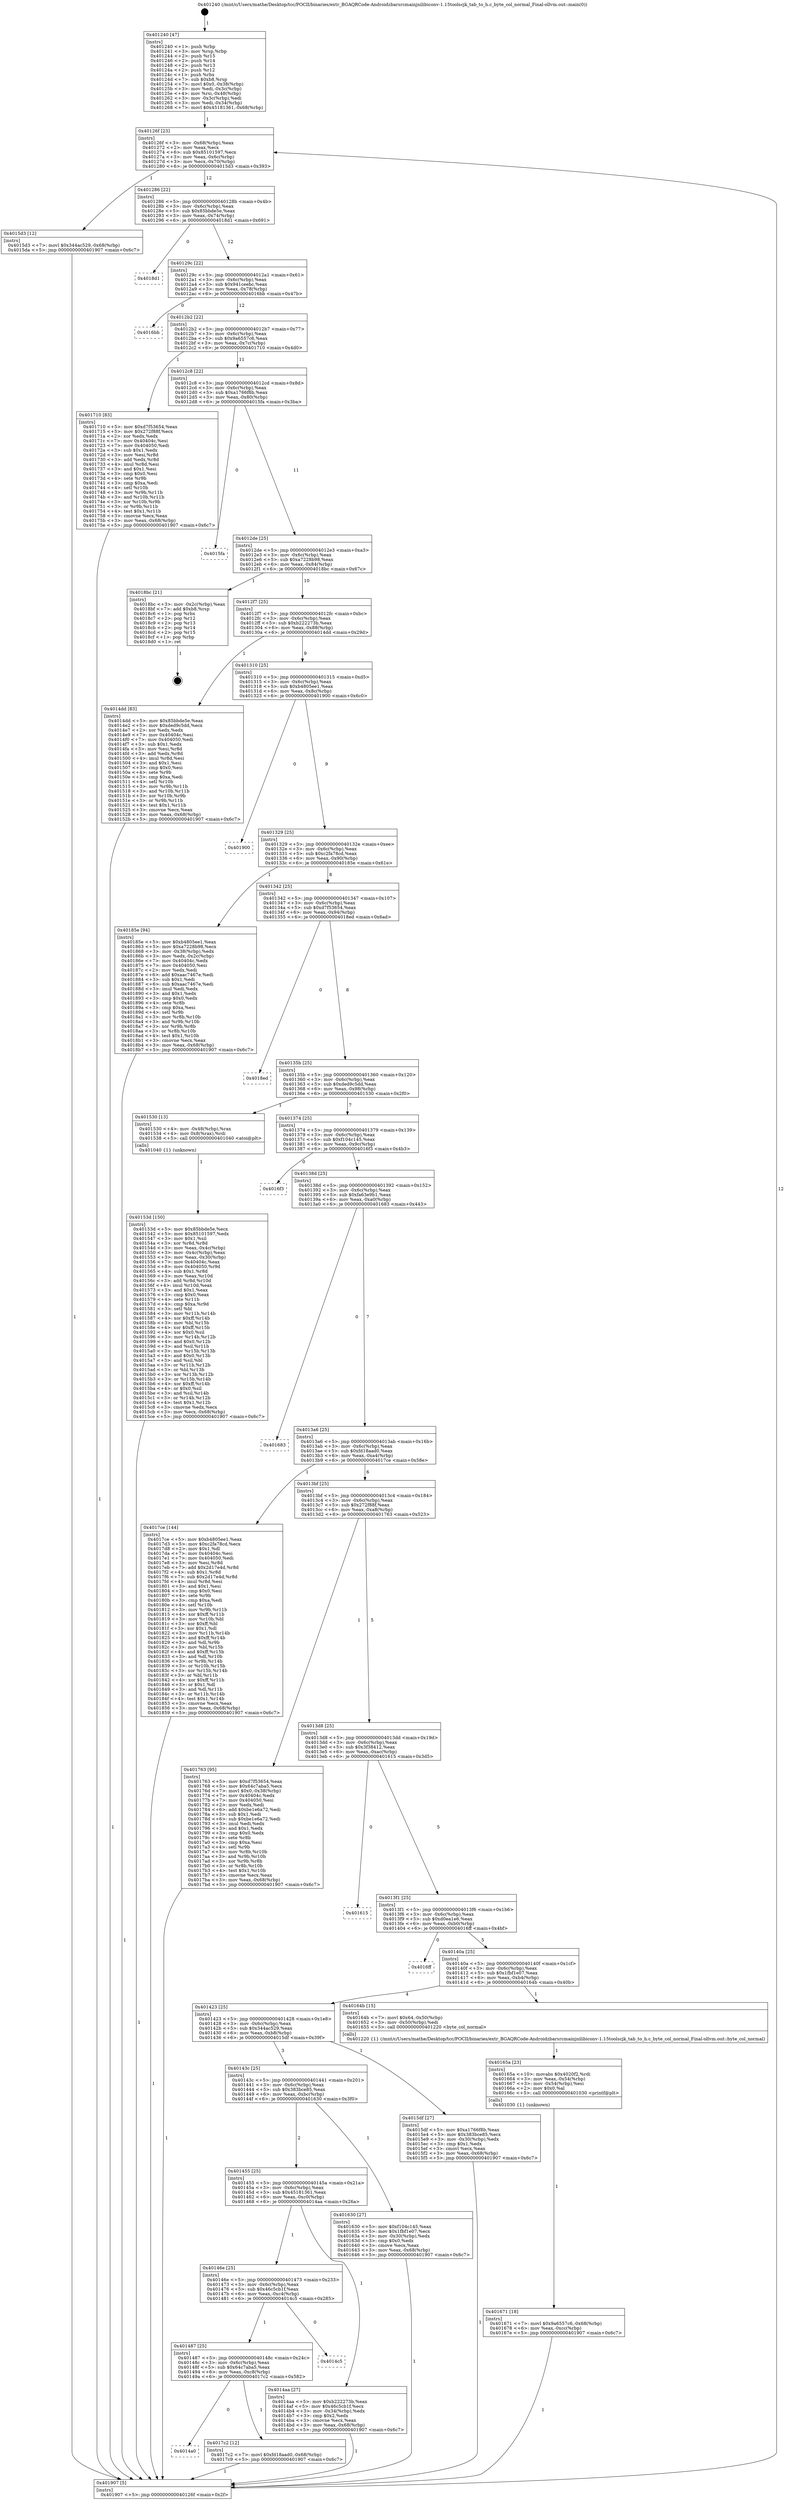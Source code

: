 digraph "0x401240" {
  label = "0x401240 (/mnt/c/Users/mathe/Desktop/tcc/POCII/binaries/extr_BGAQRCode-Androidzbarsrcmainjnilibiconv-1.15toolscjk_tab_to_h.c_byte_col_normal_Final-ollvm.out::main(0))"
  labelloc = "t"
  node[shape=record]

  Entry [label="",width=0.3,height=0.3,shape=circle,fillcolor=black,style=filled]
  "0x40126f" [label="{
     0x40126f [23]\l
     | [instrs]\l
     &nbsp;&nbsp;0x40126f \<+3\>: mov -0x68(%rbp),%eax\l
     &nbsp;&nbsp;0x401272 \<+2\>: mov %eax,%ecx\l
     &nbsp;&nbsp;0x401274 \<+6\>: sub $0x85101597,%ecx\l
     &nbsp;&nbsp;0x40127a \<+3\>: mov %eax,-0x6c(%rbp)\l
     &nbsp;&nbsp;0x40127d \<+3\>: mov %ecx,-0x70(%rbp)\l
     &nbsp;&nbsp;0x401280 \<+6\>: je 00000000004015d3 \<main+0x393\>\l
  }"]
  "0x4015d3" [label="{
     0x4015d3 [12]\l
     | [instrs]\l
     &nbsp;&nbsp;0x4015d3 \<+7\>: movl $0x344ac529,-0x68(%rbp)\l
     &nbsp;&nbsp;0x4015da \<+5\>: jmp 0000000000401907 \<main+0x6c7\>\l
  }"]
  "0x401286" [label="{
     0x401286 [22]\l
     | [instrs]\l
     &nbsp;&nbsp;0x401286 \<+5\>: jmp 000000000040128b \<main+0x4b\>\l
     &nbsp;&nbsp;0x40128b \<+3\>: mov -0x6c(%rbp),%eax\l
     &nbsp;&nbsp;0x40128e \<+5\>: sub $0x85bbde5e,%eax\l
     &nbsp;&nbsp;0x401293 \<+3\>: mov %eax,-0x74(%rbp)\l
     &nbsp;&nbsp;0x401296 \<+6\>: je 00000000004018d1 \<main+0x691\>\l
  }"]
  Exit [label="",width=0.3,height=0.3,shape=circle,fillcolor=black,style=filled,peripheries=2]
  "0x4018d1" [label="{
     0x4018d1\l
  }", style=dashed]
  "0x40129c" [label="{
     0x40129c [22]\l
     | [instrs]\l
     &nbsp;&nbsp;0x40129c \<+5\>: jmp 00000000004012a1 \<main+0x61\>\l
     &nbsp;&nbsp;0x4012a1 \<+3\>: mov -0x6c(%rbp),%eax\l
     &nbsp;&nbsp;0x4012a4 \<+5\>: sub $0x941ceebc,%eax\l
     &nbsp;&nbsp;0x4012a9 \<+3\>: mov %eax,-0x78(%rbp)\l
     &nbsp;&nbsp;0x4012ac \<+6\>: je 00000000004016bb \<main+0x47b\>\l
  }"]
  "0x4014a0" [label="{
     0x4014a0\l
  }", style=dashed]
  "0x4016bb" [label="{
     0x4016bb\l
  }", style=dashed]
  "0x4012b2" [label="{
     0x4012b2 [22]\l
     | [instrs]\l
     &nbsp;&nbsp;0x4012b2 \<+5\>: jmp 00000000004012b7 \<main+0x77\>\l
     &nbsp;&nbsp;0x4012b7 \<+3\>: mov -0x6c(%rbp),%eax\l
     &nbsp;&nbsp;0x4012ba \<+5\>: sub $0x9a6557c6,%eax\l
     &nbsp;&nbsp;0x4012bf \<+3\>: mov %eax,-0x7c(%rbp)\l
     &nbsp;&nbsp;0x4012c2 \<+6\>: je 0000000000401710 \<main+0x4d0\>\l
  }"]
  "0x4017c2" [label="{
     0x4017c2 [12]\l
     | [instrs]\l
     &nbsp;&nbsp;0x4017c2 \<+7\>: movl $0xfd18aad0,-0x68(%rbp)\l
     &nbsp;&nbsp;0x4017c9 \<+5\>: jmp 0000000000401907 \<main+0x6c7\>\l
  }"]
  "0x401710" [label="{
     0x401710 [83]\l
     | [instrs]\l
     &nbsp;&nbsp;0x401710 \<+5\>: mov $0xd7f53654,%eax\l
     &nbsp;&nbsp;0x401715 \<+5\>: mov $0x272f88f,%ecx\l
     &nbsp;&nbsp;0x40171a \<+2\>: xor %edx,%edx\l
     &nbsp;&nbsp;0x40171c \<+7\>: mov 0x40404c,%esi\l
     &nbsp;&nbsp;0x401723 \<+7\>: mov 0x404050,%edi\l
     &nbsp;&nbsp;0x40172a \<+3\>: sub $0x1,%edx\l
     &nbsp;&nbsp;0x40172d \<+3\>: mov %esi,%r8d\l
     &nbsp;&nbsp;0x401730 \<+3\>: add %edx,%r8d\l
     &nbsp;&nbsp;0x401733 \<+4\>: imul %r8d,%esi\l
     &nbsp;&nbsp;0x401737 \<+3\>: and $0x1,%esi\l
     &nbsp;&nbsp;0x40173a \<+3\>: cmp $0x0,%esi\l
     &nbsp;&nbsp;0x40173d \<+4\>: sete %r9b\l
     &nbsp;&nbsp;0x401741 \<+3\>: cmp $0xa,%edi\l
     &nbsp;&nbsp;0x401744 \<+4\>: setl %r10b\l
     &nbsp;&nbsp;0x401748 \<+3\>: mov %r9b,%r11b\l
     &nbsp;&nbsp;0x40174b \<+3\>: and %r10b,%r11b\l
     &nbsp;&nbsp;0x40174e \<+3\>: xor %r10b,%r9b\l
     &nbsp;&nbsp;0x401751 \<+3\>: or %r9b,%r11b\l
     &nbsp;&nbsp;0x401754 \<+4\>: test $0x1,%r11b\l
     &nbsp;&nbsp;0x401758 \<+3\>: cmovne %ecx,%eax\l
     &nbsp;&nbsp;0x40175b \<+3\>: mov %eax,-0x68(%rbp)\l
     &nbsp;&nbsp;0x40175e \<+5\>: jmp 0000000000401907 \<main+0x6c7\>\l
  }"]
  "0x4012c8" [label="{
     0x4012c8 [22]\l
     | [instrs]\l
     &nbsp;&nbsp;0x4012c8 \<+5\>: jmp 00000000004012cd \<main+0x8d\>\l
     &nbsp;&nbsp;0x4012cd \<+3\>: mov -0x6c(%rbp),%eax\l
     &nbsp;&nbsp;0x4012d0 \<+5\>: sub $0xa1766f8b,%eax\l
     &nbsp;&nbsp;0x4012d5 \<+3\>: mov %eax,-0x80(%rbp)\l
     &nbsp;&nbsp;0x4012d8 \<+6\>: je 00000000004015fa \<main+0x3ba\>\l
  }"]
  "0x401487" [label="{
     0x401487 [25]\l
     | [instrs]\l
     &nbsp;&nbsp;0x401487 \<+5\>: jmp 000000000040148c \<main+0x24c\>\l
     &nbsp;&nbsp;0x40148c \<+3\>: mov -0x6c(%rbp),%eax\l
     &nbsp;&nbsp;0x40148f \<+5\>: sub $0x64c7aba5,%eax\l
     &nbsp;&nbsp;0x401494 \<+6\>: mov %eax,-0xc8(%rbp)\l
     &nbsp;&nbsp;0x40149a \<+6\>: je 00000000004017c2 \<main+0x582\>\l
  }"]
  "0x4015fa" [label="{
     0x4015fa\l
  }", style=dashed]
  "0x4012de" [label="{
     0x4012de [25]\l
     | [instrs]\l
     &nbsp;&nbsp;0x4012de \<+5\>: jmp 00000000004012e3 \<main+0xa3\>\l
     &nbsp;&nbsp;0x4012e3 \<+3\>: mov -0x6c(%rbp),%eax\l
     &nbsp;&nbsp;0x4012e6 \<+5\>: sub $0xa7228b98,%eax\l
     &nbsp;&nbsp;0x4012eb \<+6\>: mov %eax,-0x84(%rbp)\l
     &nbsp;&nbsp;0x4012f1 \<+6\>: je 00000000004018bc \<main+0x67c\>\l
  }"]
  "0x4014c5" [label="{
     0x4014c5\l
  }", style=dashed]
  "0x4018bc" [label="{
     0x4018bc [21]\l
     | [instrs]\l
     &nbsp;&nbsp;0x4018bc \<+3\>: mov -0x2c(%rbp),%eax\l
     &nbsp;&nbsp;0x4018bf \<+7\>: add $0xb8,%rsp\l
     &nbsp;&nbsp;0x4018c6 \<+1\>: pop %rbx\l
     &nbsp;&nbsp;0x4018c7 \<+2\>: pop %r12\l
     &nbsp;&nbsp;0x4018c9 \<+2\>: pop %r13\l
     &nbsp;&nbsp;0x4018cb \<+2\>: pop %r14\l
     &nbsp;&nbsp;0x4018cd \<+2\>: pop %r15\l
     &nbsp;&nbsp;0x4018cf \<+1\>: pop %rbp\l
     &nbsp;&nbsp;0x4018d0 \<+1\>: ret\l
  }"]
  "0x4012f7" [label="{
     0x4012f7 [25]\l
     | [instrs]\l
     &nbsp;&nbsp;0x4012f7 \<+5\>: jmp 00000000004012fc \<main+0xbc\>\l
     &nbsp;&nbsp;0x4012fc \<+3\>: mov -0x6c(%rbp),%eax\l
     &nbsp;&nbsp;0x4012ff \<+5\>: sub $0xb222273b,%eax\l
     &nbsp;&nbsp;0x401304 \<+6\>: mov %eax,-0x88(%rbp)\l
     &nbsp;&nbsp;0x40130a \<+6\>: je 00000000004014dd \<main+0x29d\>\l
  }"]
  "0x401671" [label="{
     0x401671 [18]\l
     | [instrs]\l
     &nbsp;&nbsp;0x401671 \<+7\>: movl $0x9a6557c6,-0x68(%rbp)\l
     &nbsp;&nbsp;0x401678 \<+6\>: mov %eax,-0xcc(%rbp)\l
     &nbsp;&nbsp;0x40167e \<+5\>: jmp 0000000000401907 \<main+0x6c7\>\l
  }"]
  "0x4014dd" [label="{
     0x4014dd [83]\l
     | [instrs]\l
     &nbsp;&nbsp;0x4014dd \<+5\>: mov $0x85bbde5e,%eax\l
     &nbsp;&nbsp;0x4014e2 \<+5\>: mov $0xded9c5dd,%ecx\l
     &nbsp;&nbsp;0x4014e7 \<+2\>: xor %edx,%edx\l
     &nbsp;&nbsp;0x4014e9 \<+7\>: mov 0x40404c,%esi\l
     &nbsp;&nbsp;0x4014f0 \<+7\>: mov 0x404050,%edi\l
     &nbsp;&nbsp;0x4014f7 \<+3\>: sub $0x1,%edx\l
     &nbsp;&nbsp;0x4014fa \<+3\>: mov %esi,%r8d\l
     &nbsp;&nbsp;0x4014fd \<+3\>: add %edx,%r8d\l
     &nbsp;&nbsp;0x401500 \<+4\>: imul %r8d,%esi\l
     &nbsp;&nbsp;0x401504 \<+3\>: and $0x1,%esi\l
     &nbsp;&nbsp;0x401507 \<+3\>: cmp $0x0,%esi\l
     &nbsp;&nbsp;0x40150a \<+4\>: sete %r9b\l
     &nbsp;&nbsp;0x40150e \<+3\>: cmp $0xa,%edi\l
     &nbsp;&nbsp;0x401511 \<+4\>: setl %r10b\l
     &nbsp;&nbsp;0x401515 \<+3\>: mov %r9b,%r11b\l
     &nbsp;&nbsp;0x401518 \<+3\>: and %r10b,%r11b\l
     &nbsp;&nbsp;0x40151b \<+3\>: xor %r10b,%r9b\l
     &nbsp;&nbsp;0x40151e \<+3\>: or %r9b,%r11b\l
     &nbsp;&nbsp;0x401521 \<+4\>: test $0x1,%r11b\l
     &nbsp;&nbsp;0x401525 \<+3\>: cmovne %ecx,%eax\l
     &nbsp;&nbsp;0x401528 \<+3\>: mov %eax,-0x68(%rbp)\l
     &nbsp;&nbsp;0x40152b \<+5\>: jmp 0000000000401907 \<main+0x6c7\>\l
  }"]
  "0x401310" [label="{
     0x401310 [25]\l
     | [instrs]\l
     &nbsp;&nbsp;0x401310 \<+5\>: jmp 0000000000401315 \<main+0xd5\>\l
     &nbsp;&nbsp;0x401315 \<+3\>: mov -0x6c(%rbp),%eax\l
     &nbsp;&nbsp;0x401318 \<+5\>: sub $0xb4805ee1,%eax\l
     &nbsp;&nbsp;0x40131d \<+6\>: mov %eax,-0x8c(%rbp)\l
     &nbsp;&nbsp;0x401323 \<+6\>: je 0000000000401900 \<main+0x6c0\>\l
  }"]
  "0x40165a" [label="{
     0x40165a [23]\l
     | [instrs]\l
     &nbsp;&nbsp;0x40165a \<+10\>: movabs $0x4020f2,%rdi\l
     &nbsp;&nbsp;0x401664 \<+3\>: mov %eax,-0x54(%rbp)\l
     &nbsp;&nbsp;0x401667 \<+3\>: mov -0x54(%rbp),%esi\l
     &nbsp;&nbsp;0x40166a \<+2\>: mov $0x0,%al\l
     &nbsp;&nbsp;0x40166c \<+5\>: call 0000000000401030 \<printf@plt\>\l
     | [calls]\l
     &nbsp;&nbsp;0x401030 \{1\} (unknown)\l
  }"]
  "0x401900" [label="{
     0x401900\l
  }", style=dashed]
  "0x401329" [label="{
     0x401329 [25]\l
     | [instrs]\l
     &nbsp;&nbsp;0x401329 \<+5\>: jmp 000000000040132e \<main+0xee\>\l
     &nbsp;&nbsp;0x40132e \<+3\>: mov -0x6c(%rbp),%eax\l
     &nbsp;&nbsp;0x401331 \<+5\>: sub $0xc2fa78cd,%eax\l
     &nbsp;&nbsp;0x401336 \<+6\>: mov %eax,-0x90(%rbp)\l
     &nbsp;&nbsp;0x40133c \<+6\>: je 000000000040185e \<main+0x61e\>\l
  }"]
  "0x40153d" [label="{
     0x40153d [150]\l
     | [instrs]\l
     &nbsp;&nbsp;0x40153d \<+5\>: mov $0x85bbde5e,%ecx\l
     &nbsp;&nbsp;0x401542 \<+5\>: mov $0x85101597,%edx\l
     &nbsp;&nbsp;0x401547 \<+3\>: mov $0x1,%sil\l
     &nbsp;&nbsp;0x40154a \<+3\>: xor %r8d,%r8d\l
     &nbsp;&nbsp;0x40154d \<+3\>: mov %eax,-0x4c(%rbp)\l
     &nbsp;&nbsp;0x401550 \<+3\>: mov -0x4c(%rbp),%eax\l
     &nbsp;&nbsp;0x401553 \<+3\>: mov %eax,-0x30(%rbp)\l
     &nbsp;&nbsp;0x401556 \<+7\>: mov 0x40404c,%eax\l
     &nbsp;&nbsp;0x40155d \<+8\>: mov 0x404050,%r9d\l
     &nbsp;&nbsp;0x401565 \<+4\>: sub $0x1,%r8d\l
     &nbsp;&nbsp;0x401569 \<+3\>: mov %eax,%r10d\l
     &nbsp;&nbsp;0x40156c \<+3\>: add %r8d,%r10d\l
     &nbsp;&nbsp;0x40156f \<+4\>: imul %r10d,%eax\l
     &nbsp;&nbsp;0x401573 \<+3\>: and $0x1,%eax\l
     &nbsp;&nbsp;0x401576 \<+3\>: cmp $0x0,%eax\l
     &nbsp;&nbsp;0x401579 \<+4\>: sete %r11b\l
     &nbsp;&nbsp;0x40157d \<+4\>: cmp $0xa,%r9d\l
     &nbsp;&nbsp;0x401581 \<+3\>: setl %bl\l
     &nbsp;&nbsp;0x401584 \<+3\>: mov %r11b,%r14b\l
     &nbsp;&nbsp;0x401587 \<+4\>: xor $0xff,%r14b\l
     &nbsp;&nbsp;0x40158b \<+3\>: mov %bl,%r15b\l
     &nbsp;&nbsp;0x40158e \<+4\>: xor $0xff,%r15b\l
     &nbsp;&nbsp;0x401592 \<+4\>: xor $0x0,%sil\l
     &nbsp;&nbsp;0x401596 \<+3\>: mov %r14b,%r12b\l
     &nbsp;&nbsp;0x401599 \<+4\>: and $0x0,%r12b\l
     &nbsp;&nbsp;0x40159d \<+3\>: and %sil,%r11b\l
     &nbsp;&nbsp;0x4015a0 \<+3\>: mov %r15b,%r13b\l
     &nbsp;&nbsp;0x4015a3 \<+4\>: and $0x0,%r13b\l
     &nbsp;&nbsp;0x4015a7 \<+3\>: and %sil,%bl\l
     &nbsp;&nbsp;0x4015aa \<+3\>: or %r11b,%r12b\l
     &nbsp;&nbsp;0x4015ad \<+3\>: or %bl,%r13b\l
     &nbsp;&nbsp;0x4015b0 \<+3\>: xor %r13b,%r12b\l
     &nbsp;&nbsp;0x4015b3 \<+3\>: or %r15b,%r14b\l
     &nbsp;&nbsp;0x4015b6 \<+4\>: xor $0xff,%r14b\l
     &nbsp;&nbsp;0x4015ba \<+4\>: or $0x0,%sil\l
     &nbsp;&nbsp;0x4015be \<+3\>: and %sil,%r14b\l
     &nbsp;&nbsp;0x4015c1 \<+3\>: or %r14b,%r12b\l
     &nbsp;&nbsp;0x4015c4 \<+4\>: test $0x1,%r12b\l
     &nbsp;&nbsp;0x4015c8 \<+3\>: cmovne %edx,%ecx\l
     &nbsp;&nbsp;0x4015cb \<+3\>: mov %ecx,-0x68(%rbp)\l
     &nbsp;&nbsp;0x4015ce \<+5\>: jmp 0000000000401907 \<main+0x6c7\>\l
  }"]
  "0x40185e" [label="{
     0x40185e [94]\l
     | [instrs]\l
     &nbsp;&nbsp;0x40185e \<+5\>: mov $0xb4805ee1,%eax\l
     &nbsp;&nbsp;0x401863 \<+5\>: mov $0xa7228b98,%ecx\l
     &nbsp;&nbsp;0x401868 \<+3\>: mov -0x38(%rbp),%edx\l
     &nbsp;&nbsp;0x40186b \<+3\>: mov %edx,-0x2c(%rbp)\l
     &nbsp;&nbsp;0x40186e \<+7\>: mov 0x40404c,%edx\l
     &nbsp;&nbsp;0x401875 \<+7\>: mov 0x404050,%esi\l
     &nbsp;&nbsp;0x40187c \<+2\>: mov %edx,%edi\l
     &nbsp;&nbsp;0x40187e \<+6\>: add $0xaac7467e,%edi\l
     &nbsp;&nbsp;0x401884 \<+3\>: sub $0x1,%edi\l
     &nbsp;&nbsp;0x401887 \<+6\>: sub $0xaac7467e,%edi\l
     &nbsp;&nbsp;0x40188d \<+3\>: imul %edi,%edx\l
     &nbsp;&nbsp;0x401890 \<+3\>: and $0x1,%edx\l
     &nbsp;&nbsp;0x401893 \<+3\>: cmp $0x0,%edx\l
     &nbsp;&nbsp;0x401896 \<+4\>: sete %r8b\l
     &nbsp;&nbsp;0x40189a \<+3\>: cmp $0xa,%esi\l
     &nbsp;&nbsp;0x40189d \<+4\>: setl %r9b\l
     &nbsp;&nbsp;0x4018a1 \<+3\>: mov %r8b,%r10b\l
     &nbsp;&nbsp;0x4018a4 \<+3\>: and %r9b,%r10b\l
     &nbsp;&nbsp;0x4018a7 \<+3\>: xor %r9b,%r8b\l
     &nbsp;&nbsp;0x4018aa \<+3\>: or %r8b,%r10b\l
     &nbsp;&nbsp;0x4018ad \<+4\>: test $0x1,%r10b\l
     &nbsp;&nbsp;0x4018b1 \<+3\>: cmovne %ecx,%eax\l
     &nbsp;&nbsp;0x4018b4 \<+3\>: mov %eax,-0x68(%rbp)\l
     &nbsp;&nbsp;0x4018b7 \<+5\>: jmp 0000000000401907 \<main+0x6c7\>\l
  }"]
  "0x401342" [label="{
     0x401342 [25]\l
     | [instrs]\l
     &nbsp;&nbsp;0x401342 \<+5\>: jmp 0000000000401347 \<main+0x107\>\l
     &nbsp;&nbsp;0x401347 \<+3\>: mov -0x6c(%rbp),%eax\l
     &nbsp;&nbsp;0x40134a \<+5\>: sub $0xd7f53654,%eax\l
     &nbsp;&nbsp;0x40134f \<+6\>: mov %eax,-0x94(%rbp)\l
     &nbsp;&nbsp;0x401355 \<+6\>: je 00000000004018ed \<main+0x6ad\>\l
  }"]
  "0x401240" [label="{
     0x401240 [47]\l
     | [instrs]\l
     &nbsp;&nbsp;0x401240 \<+1\>: push %rbp\l
     &nbsp;&nbsp;0x401241 \<+3\>: mov %rsp,%rbp\l
     &nbsp;&nbsp;0x401244 \<+2\>: push %r15\l
     &nbsp;&nbsp;0x401246 \<+2\>: push %r14\l
     &nbsp;&nbsp;0x401248 \<+2\>: push %r13\l
     &nbsp;&nbsp;0x40124a \<+2\>: push %r12\l
     &nbsp;&nbsp;0x40124c \<+1\>: push %rbx\l
     &nbsp;&nbsp;0x40124d \<+7\>: sub $0xb8,%rsp\l
     &nbsp;&nbsp;0x401254 \<+7\>: movl $0x0,-0x38(%rbp)\l
     &nbsp;&nbsp;0x40125b \<+3\>: mov %edi,-0x3c(%rbp)\l
     &nbsp;&nbsp;0x40125e \<+4\>: mov %rsi,-0x48(%rbp)\l
     &nbsp;&nbsp;0x401262 \<+3\>: mov -0x3c(%rbp),%edi\l
     &nbsp;&nbsp;0x401265 \<+3\>: mov %edi,-0x34(%rbp)\l
     &nbsp;&nbsp;0x401268 \<+7\>: movl $0x45181361,-0x68(%rbp)\l
  }"]
  "0x4018ed" [label="{
     0x4018ed\l
  }", style=dashed]
  "0x40135b" [label="{
     0x40135b [25]\l
     | [instrs]\l
     &nbsp;&nbsp;0x40135b \<+5\>: jmp 0000000000401360 \<main+0x120\>\l
     &nbsp;&nbsp;0x401360 \<+3\>: mov -0x6c(%rbp),%eax\l
     &nbsp;&nbsp;0x401363 \<+5\>: sub $0xded9c5dd,%eax\l
     &nbsp;&nbsp;0x401368 \<+6\>: mov %eax,-0x98(%rbp)\l
     &nbsp;&nbsp;0x40136e \<+6\>: je 0000000000401530 \<main+0x2f0\>\l
  }"]
  "0x401907" [label="{
     0x401907 [5]\l
     | [instrs]\l
     &nbsp;&nbsp;0x401907 \<+5\>: jmp 000000000040126f \<main+0x2f\>\l
  }"]
  "0x401530" [label="{
     0x401530 [13]\l
     | [instrs]\l
     &nbsp;&nbsp;0x401530 \<+4\>: mov -0x48(%rbp),%rax\l
     &nbsp;&nbsp;0x401534 \<+4\>: mov 0x8(%rax),%rdi\l
     &nbsp;&nbsp;0x401538 \<+5\>: call 0000000000401040 \<atoi@plt\>\l
     | [calls]\l
     &nbsp;&nbsp;0x401040 \{1\} (unknown)\l
  }"]
  "0x401374" [label="{
     0x401374 [25]\l
     | [instrs]\l
     &nbsp;&nbsp;0x401374 \<+5\>: jmp 0000000000401379 \<main+0x139\>\l
     &nbsp;&nbsp;0x401379 \<+3\>: mov -0x6c(%rbp),%eax\l
     &nbsp;&nbsp;0x40137c \<+5\>: sub $0xf104c145,%eax\l
     &nbsp;&nbsp;0x401381 \<+6\>: mov %eax,-0x9c(%rbp)\l
     &nbsp;&nbsp;0x401387 \<+6\>: je 00000000004016f3 \<main+0x4b3\>\l
  }"]
  "0x40146e" [label="{
     0x40146e [25]\l
     | [instrs]\l
     &nbsp;&nbsp;0x40146e \<+5\>: jmp 0000000000401473 \<main+0x233\>\l
     &nbsp;&nbsp;0x401473 \<+3\>: mov -0x6c(%rbp),%eax\l
     &nbsp;&nbsp;0x401476 \<+5\>: sub $0x46c5cb1f,%eax\l
     &nbsp;&nbsp;0x40147b \<+6\>: mov %eax,-0xc4(%rbp)\l
     &nbsp;&nbsp;0x401481 \<+6\>: je 00000000004014c5 \<main+0x285\>\l
  }"]
  "0x4016f3" [label="{
     0x4016f3\l
  }", style=dashed]
  "0x40138d" [label="{
     0x40138d [25]\l
     | [instrs]\l
     &nbsp;&nbsp;0x40138d \<+5\>: jmp 0000000000401392 \<main+0x152\>\l
     &nbsp;&nbsp;0x401392 \<+3\>: mov -0x6c(%rbp),%eax\l
     &nbsp;&nbsp;0x401395 \<+5\>: sub $0xfa63e9b1,%eax\l
     &nbsp;&nbsp;0x40139a \<+6\>: mov %eax,-0xa0(%rbp)\l
     &nbsp;&nbsp;0x4013a0 \<+6\>: je 0000000000401683 \<main+0x443\>\l
  }"]
  "0x4014aa" [label="{
     0x4014aa [27]\l
     | [instrs]\l
     &nbsp;&nbsp;0x4014aa \<+5\>: mov $0xb222273b,%eax\l
     &nbsp;&nbsp;0x4014af \<+5\>: mov $0x46c5cb1f,%ecx\l
     &nbsp;&nbsp;0x4014b4 \<+3\>: mov -0x34(%rbp),%edx\l
     &nbsp;&nbsp;0x4014b7 \<+3\>: cmp $0x2,%edx\l
     &nbsp;&nbsp;0x4014ba \<+3\>: cmovne %ecx,%eax\l
     &nbsp;&nbsp;0x4014bd \<+3\>: mov %eax,-0x68(%rbp)\l
     &nbsp;&nbsp;0x4014c0 \<+5\>: jmp 0000000000401907 \<main+0x6c7\>\l
  }"]
  "0x401683" [label="{
     0x401683\l
  }", style=dashed]
  "0x4013a6" [label="{
     0x4013a6 [25]\l
     | [instrs]\l
     &nbsp;&nbsp;0x4013a6 \<+5\>: jmp 00000000004013ab \<main+0x16b\>\l
     &nbsp;&nbsp;0x4013ab \<+3\>: mov -0x6c(%rbp),%eax\l
     &nbsp;&nbsp;0x4013ae \<+5\>: sub $0xfd18aad0,%eax\l
     &nbsp;&nbsp;0x4013b3 \<+6\>: mov %eax,-0xa4(%rbp)\l
     &nbsp;&nbsp;0x4013b9 \<+6\>: je 00000000004017ce \<main+0x58e\>\l
  }"]
  "0x401455" [label="{
     0x401455 [25]\l
     | [instrs]\l
     &nbsp;&nbsp;0x401455 \<+5\>: jmp 000000000040145a \<main+0x21a\>\l
     &nbsp;&nbsp;0x40145a \<+3\>: mov -0x6c(%rbp),%eax\l
     &nbsp;&nbsp;0x40145d \<+5\>: sub $0x45181361,%eax\l
     &nbsp;&nbsp;0x401462 \<+6\>: mov %eax,-0xc0(%rbp)\l
     &nbsp;&nbsp;0x401468 \<+6\>: je 00000000004014aa \<main+0x26a\>\l
  }"]
  "0x4017ce" [label="{
     0x4017ce [144]\l
     | [instrs]\l
     &nbsp;&nbsp;0x4017ce \<+5\>: mov $0xb4805ee1,%eax\l
     &nbsp;&nbsp;0x4017d3 \<+5\>: mov $0xc2fa78cd,%ecx\l
     &nbsp;&nbsp;0x4017d8 \<+2\>: mov $0x1,%dl\l
     &nbsp;&nbsp;0x4017da \<+7\>: mov 0x40404c,%esi\l
     &nbsp;&nbsp;0x4017e1 \<+7\>: mov 0x404050,%edi\l
     &nbsp;&nbsp;0x4017e8 \<+3\>: mov %esi,%r8d\l
     &nbsp;&nbsp;0x4017eb \<+7\>: add $0x2d17e4d,%r8d\l
     &nbsp;&nbsp;0x4017f2 \<+4\>: sub $0x1,%r8d\l
     &nbsp;&nbsp;0x4017f6 \<+7\>: sub $0x2d17e4d,%r8d\l
     &nbsp;&nbsp;0x4017fd \<+4\>: imul %r8d,%esi\l
     &nbsp;&nbsp;0x401801 \<+3\>: and $0x1,%esi\l
     &nbsp;&nbsp;0x401804 \<+3\>: cmp $0x0,%esi\l
     &nbsp;&nbsp;0x401807 \<+4\>: sete %r9b\l
     &nbsp;&nbsp;0x40180b \<+3\>: cmp $0xa,%edi\l
     &nbsp;&nbsp;0x40180e \<+4\>: setl %r10b\l
     &nbsp;&nbsp;0x401812 \<+3\>: mov %r9b,%r11b\l
     &nbsp;&nbsp;0x401815 \<+4\>: xor $0xff,%r11b\l
     &nbsp;&nbsp;0x401819 \<+3\>: mov %r10b,%bl\l
     &nbsp;&nbsp;0x40181c \<+3\>: xor $0xff,%bl\l
     &nbsp;&nbsp;0x40181f \<+3\>: xor $0x1,%dl\l
     &nbsp;&nbsp;0x401822 \<+3\>: mov %r11b,%r14b\l
     &nbsp;&nbsp;0x401825 \<+4\>: and $0xff,%r14b\l
     &nbsp;&nbsp;0x401829 \<+3\>: and %dl,%r9b\l
     &nbsp;&nbsp;0x40182c \<+3\>: mov %bl,%r15b\l
     &nbsp;&nbsp;0x40182f \<+4\>: and $0xff,%r15b\l
     &nbsp;&nbsp;0x401833 \<+3\>: and %dl,%r10b\l
     &nbsp;&nbsp;0x401836 \<+3\>: or %r9b,%r14b\l
     &nbsp;&nbsp;0x401839 \<+3\>: or %r10b,%r15b\l
     &nbsp;&nbsp;0x40183c \<+3\>: xor %r15b,%r14b\l
     &nbsp;&nbsp;0x40183f \<+3\>: or %bl,%r11b\l
     &nbsp;&nbsp;0x401842 \<+4\>: xor $0xff,%r11b\l
     &nbsp;&nbsp;0x401846 \<+3\>: or $0x1,%dl\l
     &nbsp;&nbsp;0x401849 \<+3\>: and %dl,%r11b\l
     &nbsp;&nbsp;0x40184c \<+3\>: or %r11b,%r14b\l
     &nbsp;&nbsp;0x40184f \<+4\>: test $0x1,%r14b\l
     &nbsp;&nbsp;0x401853 \<+3\>: cmovne %ecx,%eax\l
     &nbsp;&nbsp;0x401856 \<+3\>: mov %eax,-0x68(%rbp)\l
     &nbsp;&nbsp;0x401859 \<+5\>: jmp 0000000000401907 \<main+0x6c7\>\l
  }"]
  "0x4013bf" [label="{
     0x4013bf [25]\l
     | [instrs]\l
     &nbsp;&nbsp;0x4013bf \<+5\>: jmp 00000000004013c4 \<main+0x184\>\l
     &nbsp;&nbsp;0x4013c4 \<+3\>: mov -0x6c(%rbp),%eax\l
     &nbsp;&nbsp;0x4013c7 \<+5\>: sub $0x272f88f,%eax\l
     &nbsp;&nbsp;0x4013cc \<+6\>: mov %eax,-0xa8(%rbp)\l
     &nbsp;&nbsp;0x4013d2 \<+6\>: je 0000000000401763 \<main+0x523\>\l
  }"]
  "0x401630" [label="{
     0x401630 [27]\l
     | [instrs]\l
     &nbsp;&nbsp;0x401630 \<+5\>: mov $0xf104c145,%eax\l
     &nbsp;&nbsp;0x401635 \<+5\>: mov $0x1fbf1e07,%ecx\l
     &nbsp;&nbsp;0x40163a \<+3\>: mov -0x30(%rbp),%edx\l
     &nbsp;&nbsp;0x40163d \<+3\>: cmp $0x0,%edx\l
     &nbsp;&nbsp;0x401640 \<+3\>: cmove %ecx,%eax\l
     &nbsp;&nbsp;0x401643 \<+3\>: mov %eax,-0x68(%rbp)\l
     &nbsp;&nbsp;0x401646 \<+5\>: jmp 0000000000401907 \<main+0x6c7\>\l
  }"]
  "0x401763" [label="{
     0x401763 [95]\l
     | [instrs]\l
     &nbsp;&nbsp;0x401763 \<+5\>: mov $0xd7f53654,%eax\l
     &nbsp;&nbsp;0x401768 \<+5\>: mov $0x64c7aba5,%ecx\l
     &nbsp;&nbsp;0x40176d \<+7\>: movl $0x0,-0x38(%rbp)\l
     &nbsp;&nbsp;0x401774 \<+7\>: mov 0x40404c,%edx\l
     &nbsp;&nbsp;0x40177b \<+7\>: mov 0x404050,%esi\l
     &nbsp;&nbsp;0x401782 \<+2\>: mov %edx,%edi\l
     &nbsp;&nbsp;0x401784 \<+6\>: add $0xbe1e6a72,%edi\l
     &nbsp;&nbsp;0x40178a \<+3\>: sub $0x1,%edi\l
     &nbsp;&nbsp;0x40178d \<+6\>: sub $0xbe1e6a72,%edi\l
     &nbsp;&nbsp;0x401793 \<+3\>: imul %edi,%edx\l
     &nbsp;&nbsp;0x401796 \<+3\>: and $0x1,%edx\l
     &nbsp;&nbsp;0x401799 \<+3\>: cmp $0x0,%edx\l
     &nbsp;&nbsp;0x40179c \<+4\>: sete %r8b\l
     &nbsp;&nbsp;0x4017a0 \<+3\>: cmp $0xa,%esi\l
     &nbsp;&nbsp;0x4017a3 \<+4\>: setl %r9b\l
     &nbsp;&nbsp;0x4017a7 \<+3\>: mov %r8b,%r10b\l
     &nbsp;&nbsp;0x4017aa \<+3\>: and %r9b,%r10b\l
     &nbsp;&nbsp;0x4017ad \<+3\>: xor %r9b,%r8b\l
     &nbsp;&nbsp;0x4017b0 \<+3\>: or %r8b,%r10b\l
     &nbsp;&nbsp;0x4017b3 \<+4\>: test $0x1,%r10b\l
     &nbsp;&nbsp;0x4017b7 \<+3\>: cmovne %ecx,%eax\l
     &nbsp;&nbsp;0x4017ba \<+3\>: mov %eax,-0x68(%rbp)\l
     &nbsp;&nbsp;0x4017bd \<+5\>: jmp 0000000000401907 \<main+0x6c7\>\l
  }"]
  "0x4013d8" [label="{
     0x4013d8 [25]\l
     | [instrs]\l
     &nbsp;&nbsp;0x4013d8 \<+5\>: jmp 00000000004013dd \<main+0x19d\>\l
     &nbsp;&nbsp;0x4013dd \<+3\>: mov -0x6c(%rbp),%eax\l
     &nbsp;&nbsp;0x4013e0 \<+5\>: sub $0x3f38412,%eax\l
     &nbsp;&nbsp;0x4013e5 \<+6\>: mov %eax,-0xac(%rbp)\l
     &nbsp;&nbsp;0x4013eb \<+6\>: je 0000000000401615 \<main+0x3d5\>\l
  }"]
  "0x40143c" [label="{
     0x40143c [25]\l
     | [instrs]\l
     &nbsp;&nbsp;0x40143c \<+5\>: jmp 0000000000401441 \<main+0x201\>\l
     &nbsp;&nbsp;0x401441 \<+3\>: mov -0x6c(%rbp),%eax\l
     &nbsp;&nbsp;0x401444 \<+5\>: sub $0x383bce85,%eax\l
     &nbsp;&nbsp;0x401449 \<+6\>: mov %eax,-0xbc(%rbp)\l
     &nbsp;&nbsp;0x40144f \<+6\>: je 0000000000401630 \<main+0x3f0\>\l
  }"]
  "0x401615" [label="{
     0x401615\l
  }", style=dashed]
  "0x4013f1" [label="{
     0x4013f1 [25]\l
     | [instrs]\l
     &nbsp;&nbsp;0x4013f1 \<+5\>: jmp 00000000004013f6 \<main+0x1b6\>\l
     &nbsp;&nbsp;0x4013f6 \<+3\>: mov -0x6c(%rbp),%eax\l
     &nbsp;&nbsp;0x4013f9 \<+5\>: sub $0xd0ea1e6,%eax\l
     &nbsp;&nbsp;0x4013fe \<+6\>: mov %eax,-0xb0(%rbp)\l
     &nbsp;&nbsp;0x401404 \<+6\>: je 00000000004016ff \<main+0x4bf\>\l
  }"]
  "0x4015df" [label="{
     0x4015df [27]\l
     | [instrs]\l
     &nbsp;&nbsp;0x4015df \<+5\>: mov $0xa1766f8b,%eax\l
     &nbsp;&nbsp;0x4015e4 \<+5\>: mov $0x383bce85,%ecx\l
     &nbsp;&nbsp;0x4015e9 \<+3\>: mov -0x30(%rbp),%edx\l
     &nbsp;&nbsp;0x4015ec \<+3\>: cmp $0x1,%edx\l
     &nbsp;&nbsp;0x4015ef \<+3\>: cmovl %ecx,%eax\l
     &nbsp;&nbsp;0x4015f2 \<+3\>: mov %eax,-0x68(%rbp)\l
     &nbsp;&nbsp;0x4015f5 \<+5\>: jmp 0000000000401907 \<main+0x6c7\>\l
  }"]
  "0x4016ff" [label="{
     0x4016ff\l
  }", style=dashed]
  "0x40140a" [label="{
     0x40140a [25]\l
     | [instrs]\l
     &nbsp;&nbsp;0x40140a \<+5\>: jmp 000000000040140f \<main+0x1cf\>\l
     &nbsp;&nbsp;0x40140f \<+3\>: mov -0x6c(%rbp),%eax\l
     &nbsp;&nbsp;0x401412 \<+5\>: sub $0x1fbf1e07,%eax\l
     &nbsp;&nbsp;0x401417 \<+6\>: mov %eax,-0xb4(%rbp)\l
     &nbsp;&nbsp;0x40141d \<+6\>: je 000000000040164b \<main+0x40b\>\l
  }"]
  "0x401423" [label="{
     0x401423 [25]\l
     | [instrs]\l
     &nbsp;&nbsp;0x401423 \<+5\>: jmp 0000000000401428 \<main+0x1e8\>\l
     &nbsp;&nbsp;0x401428 \<+3\>: mov -0x6c(%rbp),%eax\l
     &nbsp;&nbsp;0x40142b \<+5\>: sub $0x344ac529,%eax\l
     &nbsp;&nbsp;0x401430 \<+6\>: mov %eax,-0xb8(%rbp)\l
     &nbsp;&nbsp;0x401436 \<+6\>: je 00000000004015df \<main+0x39f\>\l
  }"]
  "0x40164b" [label="{
     0x40164b [15]\l
     | [instrs]\l
     &nbsp;&nbsp;0x40164b \<+7\>: movl $0x64,-0x50(%rbp)\l
     &nbsp;&nbsp;0x401652 \<+3\>: mov -0x50(%rbp),%edi\l
     &nbsp;&nbsp;0x401655 \<+5\>: call 0000000000401220 \<byte_col_normal\>\l
     | [calls]\l
     &nbsp;&nbsp;0x401220 \{1\} (/mnt/c/Users/mathe/Desktop/tcc/POCII/binaries/extr_BGAQRCode-Androidzbarsrcmainjnilibiconv-1.15toolscjk_tab_to_h.c_byte_col_normal_Final-ollvm.out::byte_col_normal)\l
  }"]
  Entry -> "0x401240" [label=" 1"]
  "0x40126f" -> "0x4015d3" [label=" 1"]
  "0x40126f" -> "0x401286" [label=" 12"]
  "0x4018bc" -> Exit [label=" 1"]
  "0x401286" -> "0x4018d1" [label=" 0"]
  "0x401286" -> "0x40129c" [label=" 12"]
  "0x40185e" -> "0x401907" [label=" 1"]
  "0x40129c" -> "0x4016bb" [label=" 0"]
  "0x40129c" -> "0x4012b2" [label=" 12"]
  "0x4017ce" -> "0x401907" [label=" 1"]
  "0x4012b2" -> "0x401710" [label=" 1"]
  "0x4012b2" -> "0x4012c8" [label=" 11"]
  "0x4017c2" -> "0x401907" [label=" 1"]
  "0x4012c8" -> "0x4015fa" [label=" 0"]
  "0x4012c8" -> "0x4012de" [label=" 11"]
  "0x401487" -> "0x4017c2" [label=" 1"]
  "0x4012de" -> "0x4018bc" [label=" 1"]
  "0x4012de" -> "0x4012f7" [label=" 10"]
  "0x401487" -> "0x4014a0" [label=" 0"]
  "0x4012f7" -> "0x4014dd" [label=" 1"]
  "0x4012f7" -> "0x401310" [label=" 9"]
  "0x40146e" -> "0x4014c5" [label=" 0"]
  "0x401310" -> "0x401900" [label=" 0"]
  "0x401310" -> "0x401329" [label=" 9"]
  "0x40146e" -> "0x401487" [label=" 1"]
  "0x401329" -> "0x40185e" [label=" 1"]
  "0x401329" -> "0x401342" [label=" 8"]
  "0x401763" -> "0x401907" [label=" 1"]
  "0x401342" -> "0x4018ed" [label=" 0"]
  "0x401342" -> "0x40135b" [label=" 8"]
  "0x401710" -> "0x401907" [label=" 1"]
  "0x40135b" -> "0x401530" [label=" 1"]
  "0x40135b" -> "0x401374" [label=" 7"]
  "0x401671" -> "0x401907" [label=" 1"]
  "0x401374" -> "0x4016f3" [label=" 0"]
  "0x401374" -> "0x40138d" [label=" 7"]
  "0x40165a" -> "0x401671" [label=" 1"]
  "0x40138d" -> "0x401683" [label=" 0"]
  "0x40138d" -> "0x4013a6" [label=" 7"]
  "0x40164b" -> "0x40165a" [label=" 1"]
  "0x4013a6" -> "0x4017ce" [label=" 1"]
  "0x4013a6" -> "0x4013bf" [label=" 6"]
  "0x4015df" -> "0x401907" [label=" 1"]
  "0x4013bf" -> "0x401763" [label=" 1"]
  "0x4013bf" -> "0x4013d8" [label=" 5"]
  "0x4015d3" -> "0x401907" [label=" 1"]
  "0x4013d8" -> "0x401615" [label=" 0"]
  "0x4013d8" -> "0x4013f1" [label=" 5"]
  "0x401530" -> "0x40153d" [label=" 1"]
  "0x4013f1" -> "0x4016ff" [label=" 0"]
  "0x4013f1" -> "0x40140a" [label=" 5"]
  "0x4014dd" -> "0x401907" [label=" 1"]
  "0x40140a" -> "0x40164b" [label=" 1"]
  "0x40140a" -> "0x401423" [label=" 4"]
  "0x401907" -> "0x40126f" [label=" 12"]
  "0x401423" -> "0x4015df" [label=" 1"]
  "0x401423" -> "0x40143c" [label=" 3"]
  "0x40153d" -> "0x401907" [label=" 1"]
  "0x40143c" -> "0x401630" [label=" 1"]
  "0x40143c" -> "0x401455" [label=" 2"]
  "0x401630" -> "0x401907" [label=" 1"]
  "0x401455" -> "0x4014aa" [label=" 1"]
  "0x401455" -> "0x40146e" [label=" 1"]
  "0x4014aa" -> "0x401907" [label=" 1"]
  "0x401240" -> "0x40126f" [label=" 1"]
}
